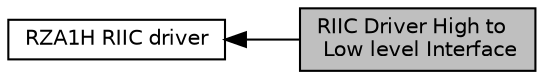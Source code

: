 digraph "RIIC Driver High to Low level Interface"
{
  edge [fontname="Helvetica",fontsize="10",labelfontname="Helvetica",labelfontsize="10"];
  node [fontname="Helvetica",fontsize="10",shape=box];
  rankdir=LR;
  Node1 [label="RIIC Driver High to\l Low level Interface",height=0.2,width=0.4,color="black", fillcolor="grey75", style="filled", fontcolor="black",tooltip="This is the interface of callback functions for use low level ISRs for the RIIC driver."];
  Node2 [label="RZA1H RIIC driver",height=0.2,width=0.4,color="black", fillcolor="white", style="filled",URL="$d4/dbd/group__SSGSTARC__56__RIIC__API.html",tooltip="This interface provides access to the RIIC peripheral on the RZA1H board. See RIIC High Level Driver ..."];
  Node2->Node1 [shape=plaintext, dir="back", style="solid"];
}
